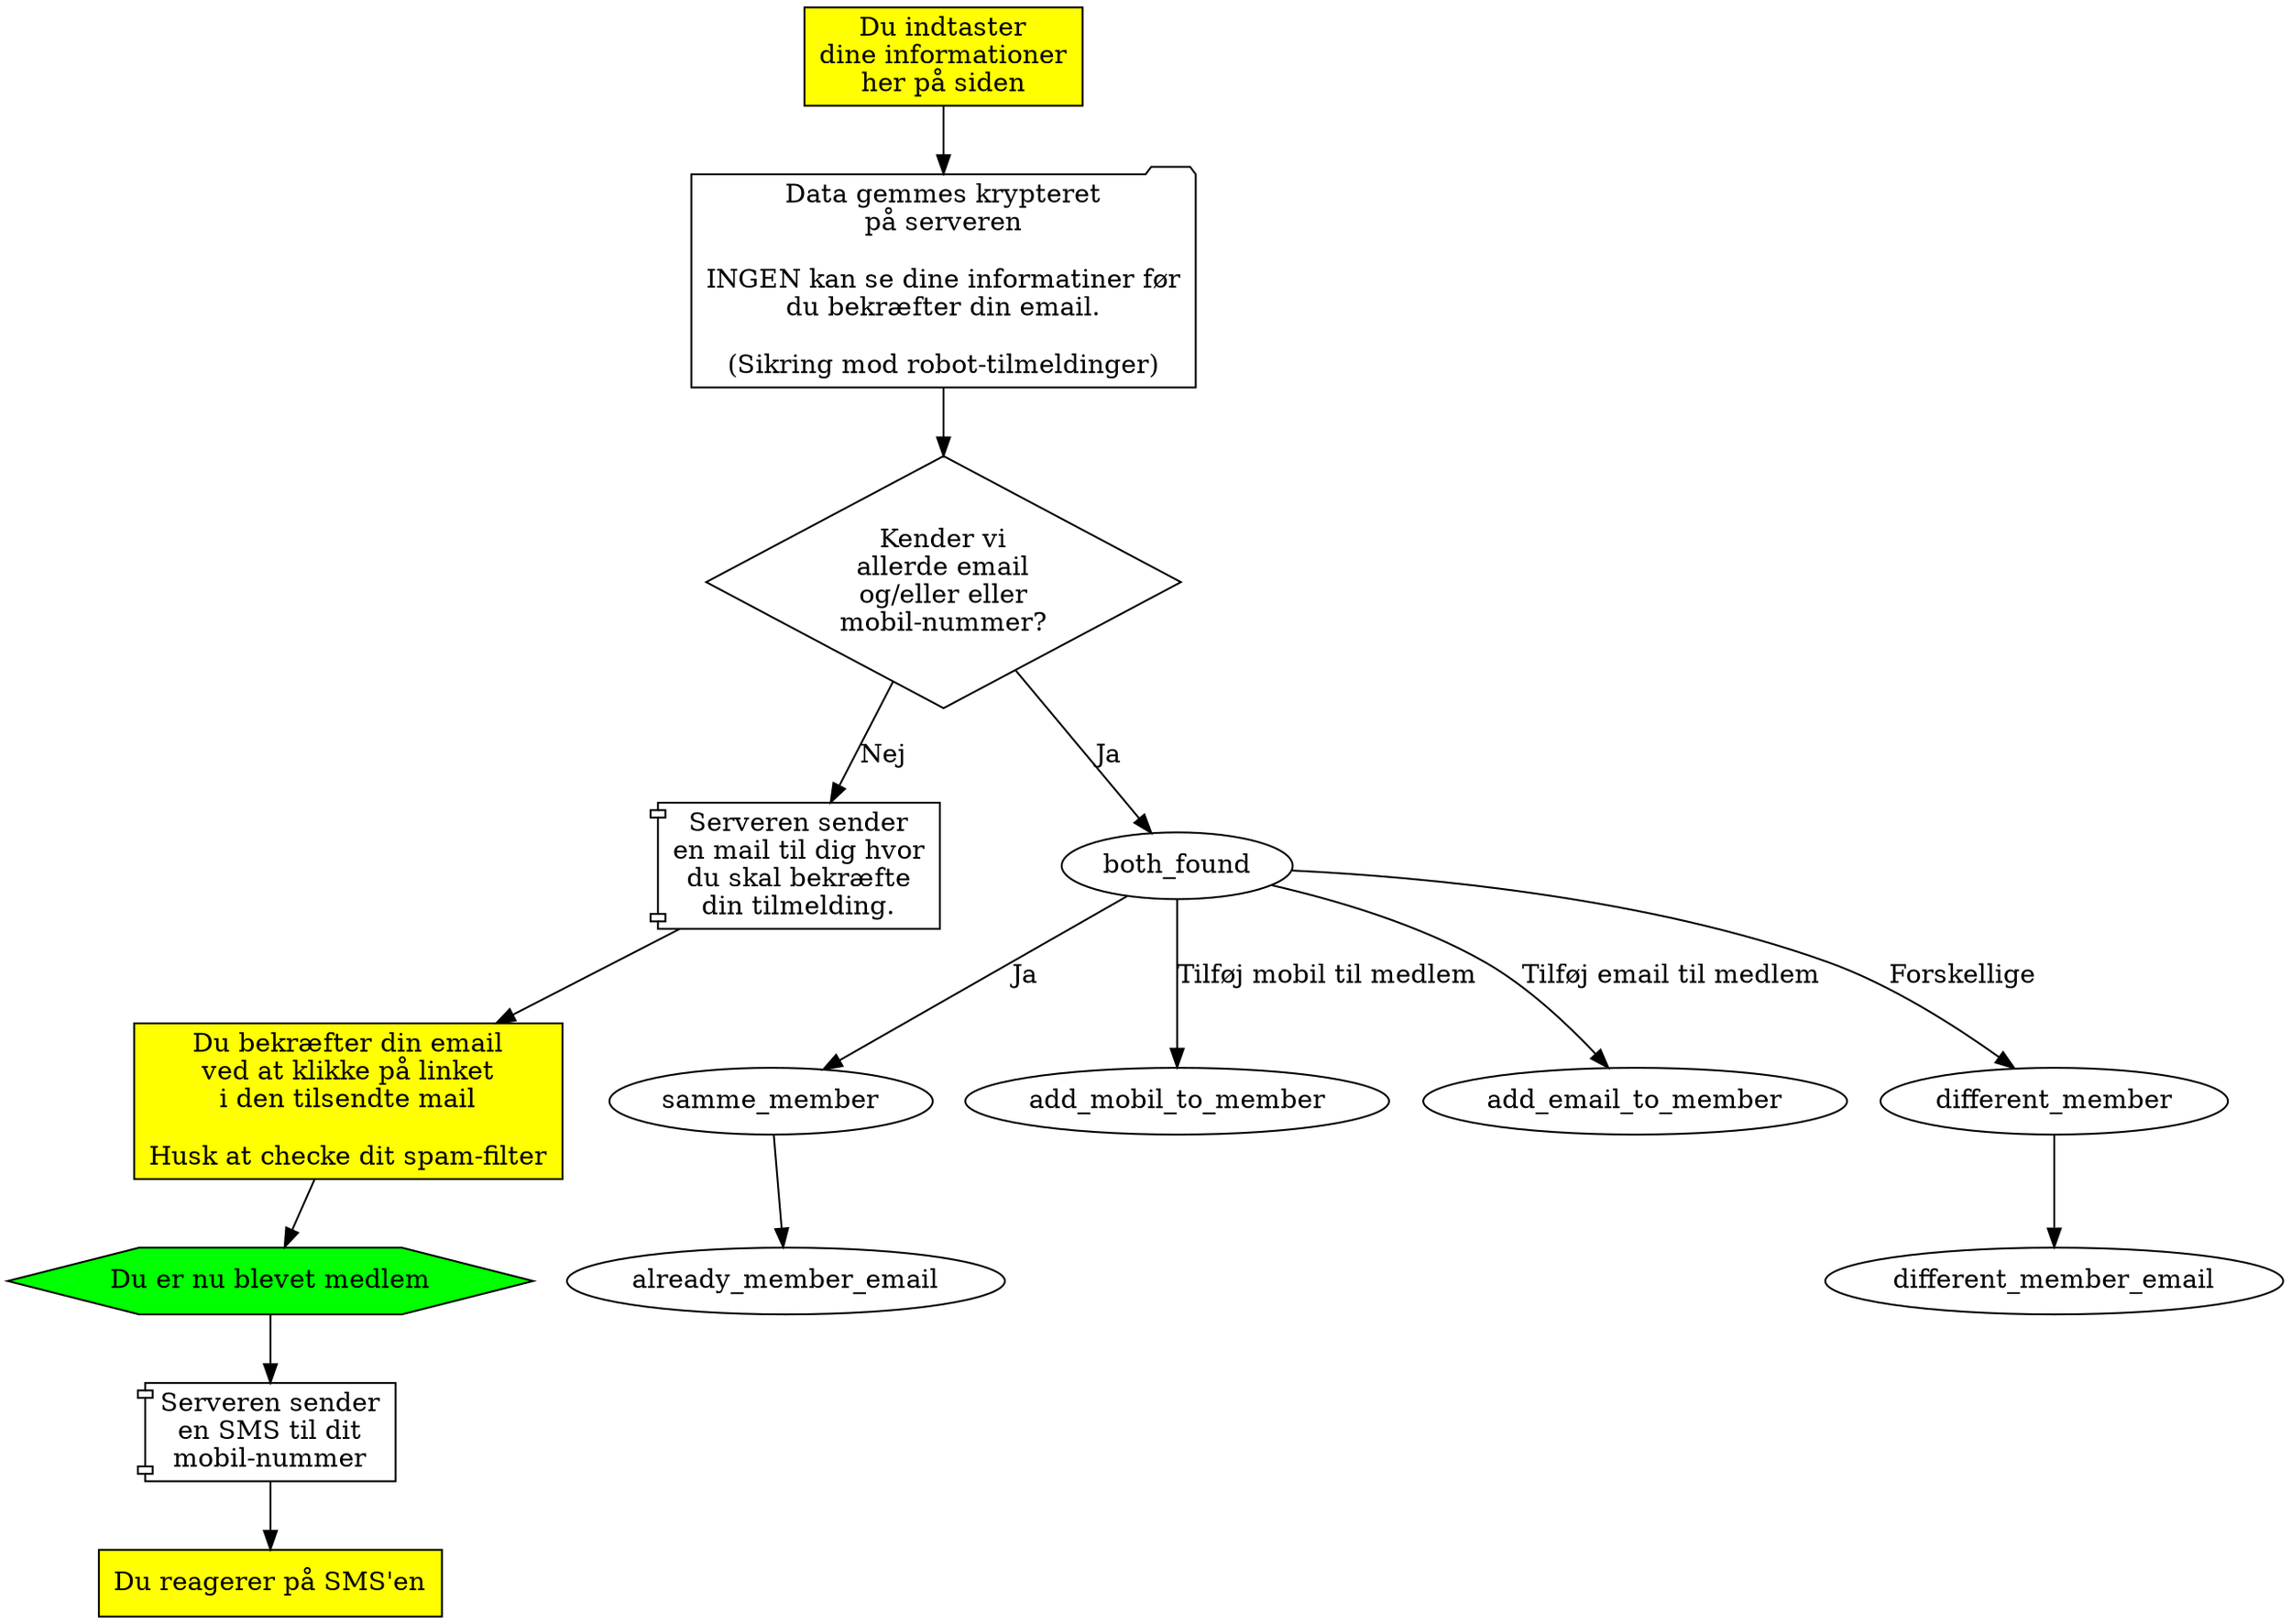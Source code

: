 digraph indmeldelse {
  { # Dine handlinger
    node [ shape=box style=filled fillcolor=yellow ];
    indtast                [label="Du indtaster\ndine informationer\nher på siden"];
    confirm_email          [label="Du bekræfter din email\nved at klikke på linket\ni den tilsendte mail\n\nHusk at checke dit spam-filter"];
    confirm_sms            [label="Du reagerer på SMS'en"];
  }
  send_tilmelding        [shape=folder label="Data gemmes krypteret\npå serveren\n\nINGEN kan se dine informatiner før\ndu bekræfter din email.\n\n(Sikring mod robot-tilmeldinger)"];
  { # Server-aktiviteter
    node [shape=component];
    server_sender_ny_email [label="Serveren sender\nen mail til dig hvor\ndu skal bekræfte\ndin tilmelding."];
    server_sender_sms      [label="Serveren sender\nen SMS til dit\nmobil-nummer"];
  }

  findes_allerede        [shape=diamond                                 label="Kender vi\nallerde email\nog/eller eller\nmobil-nummer?"];
  du_biver_medlem        [shape=hexagon   style=filled fillcolor=green  label="Du er nu blevet medlem"];
  
  indtast -> send_tilmelding -> findes_allerede;
                                findes_allerede -> server_sender_ny_email [label="Nej"];  server_sender_ny_email -> confirm_email -> du_biver_medlem -> server_sender_sms -> confirm_sms;
                                findes_allerede -> both_found             [label="Ja"];   both_found -> samme_member        [label="Ja"];                      samme_member -> already_member_email;
                                                                                          both_found -> add_mobil_to_member [label="Tilføj mobil til medlem"];
                                                                                          both_found -> add_email_to_member [label="Tilføj email til medlem"];
                                                                                          both_found -> different_member    [label="Forskellige"];             different_member -> different_member_email;
}
